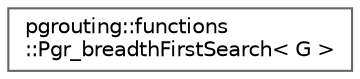 digraph "Graphical Class Hierarchy"
{
 // LATEX_PDF_SIZE
  bgcolor="transparent";
  edge [fontname=Helvetica,fontsize=10,labelfontname=Helvetica,labelfontsize=10];
  node [fontname=Helvetica,fontsize=10,shape=box,height=0.2,width=0.4];
  rankdir="LR";
  Node0 [id="Node000000",label="pgrouting::functions\l::Pgr_breadthFirstSearch\< G \>",height=0.2,width=0.4,color="grey40", fillcolor="white", style="filled",URL="$classpgrouting_1_1functions_1_1Pgr__breadthFirstSearch.html",tooltip=" "];
}
